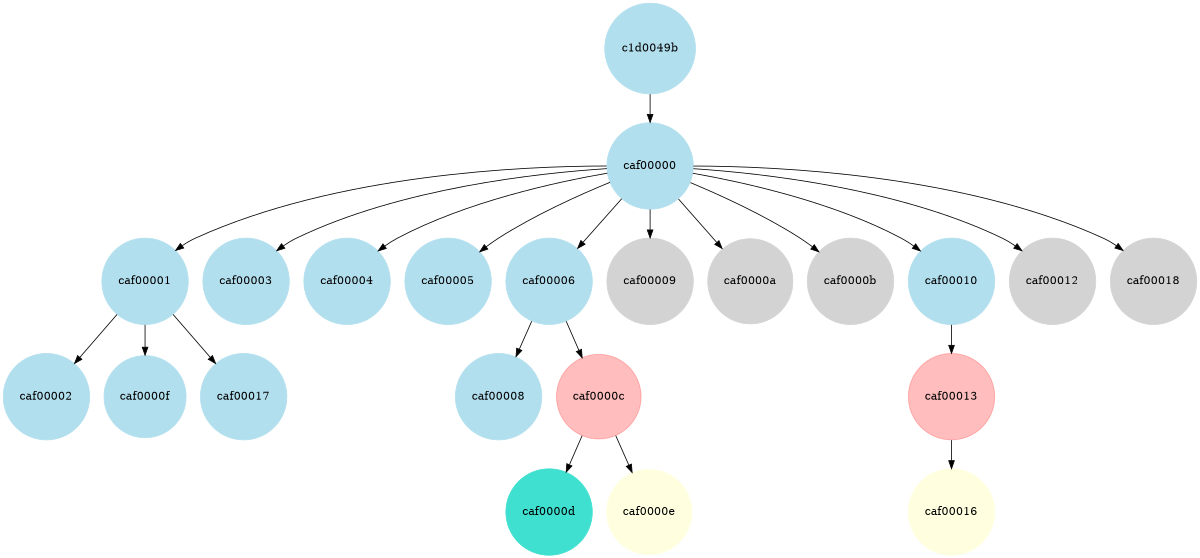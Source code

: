 digraph gpu_objects {
	rankdir=TB size="8,5"
	node [color=lightblue2 shape=circle style=filled]
	c1d0049b -> caf00000
	node [color=lightblue2 shape=circle style=filled]
	caf00000 -> caf00001
	node [color=lightblue2 shape=circle style=filled]
	caf00001 -> caf00002
	node [color=lightblue2 shape=circle style=filled]
	caf00001 -> caf0000f
	node [color=lightblue2 shape=circle style=filled]
	caf00001 -> caf00017
	node [color=lightblue2 shape=circle style=filled]
	caf00000 -> caf00003
	node [color=lightblue2 shape=circle style=filled]
	caf00000 -> caf00004
	node [color=lightblue2 shape=circle style=filled]
	caf00000 -> caf00005
	node [color=lightblue2 shape=circle style=filled]
	caf00000 -> caf00006
	node [color=lightblue2 shape=circle style=filled]
	caf00006 -> caf00008
	node [color="#ff000042" shape=circle style=filled]
	caf00006 -> caf0000c
	node [color=turquoise shape=circle style=filled]
	caf0000c -> caf0000d
	node [color=lightyellow shape=circle style=filled]
	caf0000c -> caf0000e
	node [color=lightgrey shape=circle style=filled]
	caf00000 -> caf00009
	node [color=lightgrey shape=circle style=filled]
	caf00000 -> caf0000a
	node [color=lightgrey shape=circle style=filled]
	caf00000 -> caf0000b
	node [color=lightblue2 shape=circle style=filled]
	caf00000 -> caf00010
	node [color="#ff000042" shape=circle style=filled]
	caf00010 -> caf00013
	node [color=lightyellow shape=circle style=filled]
	caf00013 -> caf00016
	node [color=lightgrey shape=circle style=filled]
	caf00000 -> caf00012
	node [color=lightgrey shape=circle style=filled]
	caf00000 -> caf00018
}
